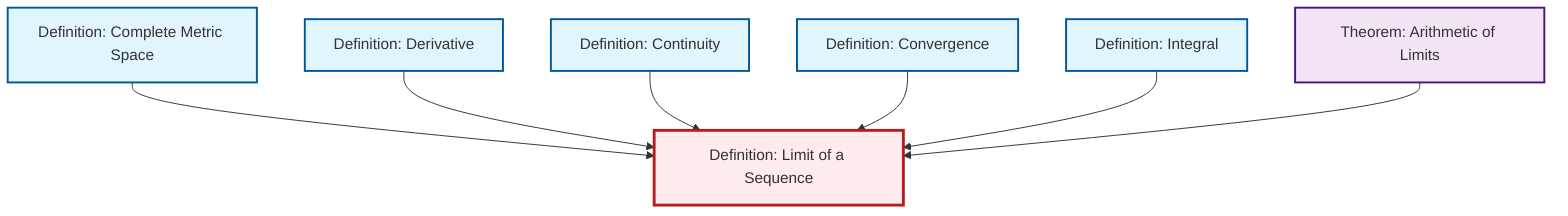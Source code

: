 graph TD
    classDef definition fill:#e1f5fe,stroke:#01579b,stroke-width:2px
    classDef theorem fill:#f3e5f5,stroke:#4a148c,stroke-width:2px
    classDef axiom fill:#fff3e0,stroke:#e65100,stroke-width:2px
    classDef example fill:#e8f5e9,stroke:#1b5e20,stroke-width:2px
    classDef current fill:#ffebee,stroke:#b71c1c,stroke-width:3px
    def-integral["Definition: Integral"]:::definition
    thm-limit-arithmetic["Theorem: Arithmetic of Limits"]:::theorem
    def-continuity["Definition: Continuity"]:::definition
    def-derivative["Definition: Derivative"]:::definition
    def-complete-metric-space["Definition: Complete Metric Space"]:::definition
    def-limit["Definition: Limit of a Sequence"]:::definition
    def-convergence["Definition: Convergence"]:::definition
    def-complete-metric-space --> def-limit
    def-derivative --> def-limit
    def-continuity --> def-limit
    def-convergence --> def-limit
    def-integral --> def-limit
    thm-limit-arithmetic --> def-limit
    class def-limit current